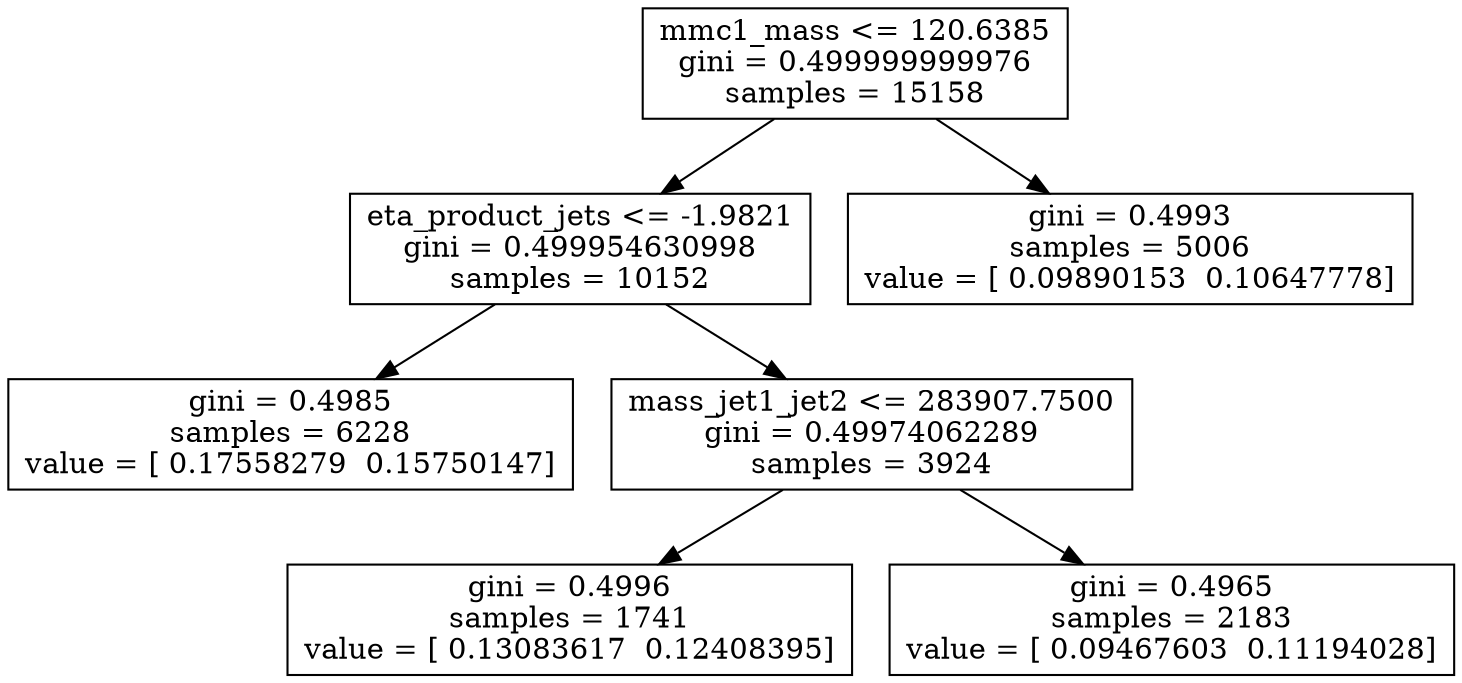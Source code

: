digraph Tree {
0 [label="mmc1_mass <= 120.6385\ngini = 0.499999999976\nsamples = 15158", shape="box"] ;
1 [label="eta_product_jets <= -1.9821\ngini = 0.499954630998\nsamples = 10152", shape="box"] ;
0 -> 1 ;
2 [label="gini = 0.4985\nsamples = 6228\nvalue = [ 0.17558279  0.15750147]", shape="box"] ;
1 -> 2 ;
3 [label="mass_jet1_jet2 <= 283907.7500\ngini = 0.49974062289\nsamples = 3924", shape="box"] ;
1 -> 3 ;
4 [label="gini = 0.4996\nsamples = 1741\nvalue = [ 0.13083617  0.12408395]", shape="box"] ;
3 -> 4 ;
5 [label="gini = 0.4965\nsamples = 2183\nvalue = [ 0.09467603  0.11194028]", shape="box"] ;
3 -> 5 ;
6 [label="gini = 0.4993\nsamples = 5006\nvalue = [ 0.09890153  0.10647778]", shape="box"] ;
0 -> 6 ;
}